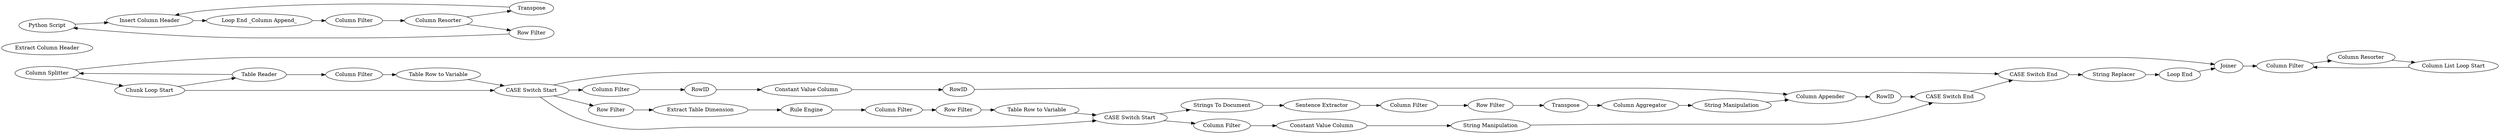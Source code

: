 digraph {
	8 [label="Column Splitter"]
	3184 [label=Joiner]
	3160 [label="Chunk Loop Start"]
	3167 [label="Row Filter"]
	3168 [label="Column Filter"]
	3169 [label=Transpose]
	3170 [label="Column Aggregator"]
	3171 [label="String Manipulation"]
	3173 [label="Loop End"]
	3174 [label=RowID]
	3175 [label=RowID]
	3176 [label="Column Filter"]
	3177 [label="Constant Value Column"]
	3178 [label=RowID]
	3179 [label="Column Appender"]
	3187 [label="CASE Switch Start"]
	3188 [label="CASE Switch End"]
	3191 [label="Table Row to Variable"]
	3192 [label="Column Filter"]
	3205 [label="Rule Engine"]
	3206 [label="Rule Engine"]
	3207 [label="Column Filter"]
	3208 [label="Table Row to Variable"]
	3209 [label="Extract Table Dimension"]
	3210 [label="Row Filter"]
	3211 [label="CASE Switch Start"]
	3212 [label="CASE Switch End"]
	3213 [label="Column Filter"]
	3214 [label="Constant Value Column"]
	3221 [label="Strings To Document"]
	3222 [label="Sentence Extractor"]
	3223 [label="String Manipulation"]
	3224 [label="Row Filter"]
	3225 [label="String Replacer"]
	3205 [label="Table Reader"]
	3294 [label="Column Filter"]
	3295 [label="Extract Column Header"]
	3296 [label="Column List Loop Start"]
	3297 [label="Python Script"]
	3298 [label="Column Resorter"]
	3299 [label="Insert Column Header"]
	3300 [label=Transpose]
	3301 [label="Loop End _Column Append_"]
	3302 [label="Row Filter"]
	3303 [label="Column Filter"]
	3304 [label="Column Resorter"]
	3160 -> 3205
	3160 -> 3187
	3167 -> 3209
	3168 -> 3224
	3169 -> 3170
	3170 -> 3171
	3171 -> 3179
	3174 -> 3177
	3175 -> 3212
	3176 -> 3174
	3177 -> 3178
	3178 -> 3179
	3179 -> 3175
	3187 -> 3188
	3187 -> 3176
	3187 -> 3167
	3187 -> 3211
	3188 -> 3225
	3191 -> 3187
	3192 -> 3191
	3205 -> 3192
	3206 -> 3207
	3207 -> 3210
	3208 -> 3211
	3209 -> 3206
	3210 -> 3208
	3211 -> 3213
	3211 -> 3221
	3212 -> 3188
	3213 -> 3214
	3214 -> 3223
	3221 -> 3222
	3222 -> 3168
	3223 -> 3212
	3224 -> 3169
	3225 -> 3173
	3294 -> 3298
	3304 -> 3302
	3304 -> 3300
	3296 -> 3294
	3297 -> 3299
	3298 -> 3296
	3299 -> 3301
	3300 -> 3299
	3301 -> 3303
	3302 -> 3297
	3303 -> 3304
	8 -> 3160
	8 -> 3184
	3184 -> 3294
	3173 -> 3184
	3205 -> 8
	rankdir=LR
}

